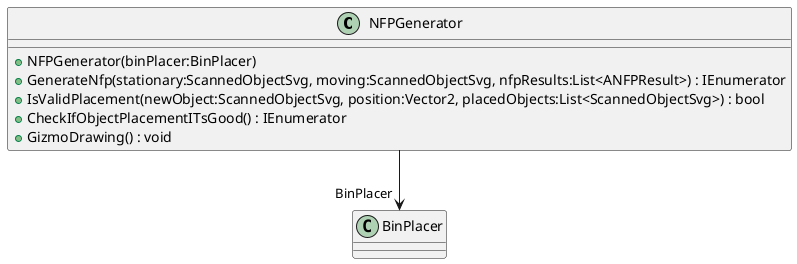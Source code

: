 @startuml
class NFPGenerator {
    + NFPGenerator(binPlacer:BinPlacer)
    + GenerateNfp(stationary:ScannedObjectSvg, moving:ScannedObjectSvg, nfpResults:List<ANFPResult>) : IEnumerator
    + IsValidPlacement(newObject:ScannedObjectSvg, position:Vector2, placedObjects:List<ScannedObjectSvg>) : bool
    + CheckIfObjectPlacementITsGood() : IEnumerator
    + GizmoDrawing() : void
}
NFPGenerator --> "BinPlacer" BinPlacer
@enduml
